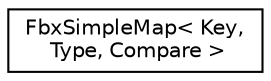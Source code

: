 digraph "クラス階層図"
{
  edge [fontname="Helvetica",fontsize="10",labelfontname="Helvetica",labelfontsize="10"];
  node [fontname="Helvetica",fontsize="10",shape=record];
  rankdir="LR";
  Node0 [label="FbxSimpleMap\< Key,\l Type, Compare \>",height=0.2,width=0.4,color="black", fillcolor="white", style="filled",URL="$class_fbx_simple_map.html"];
}
